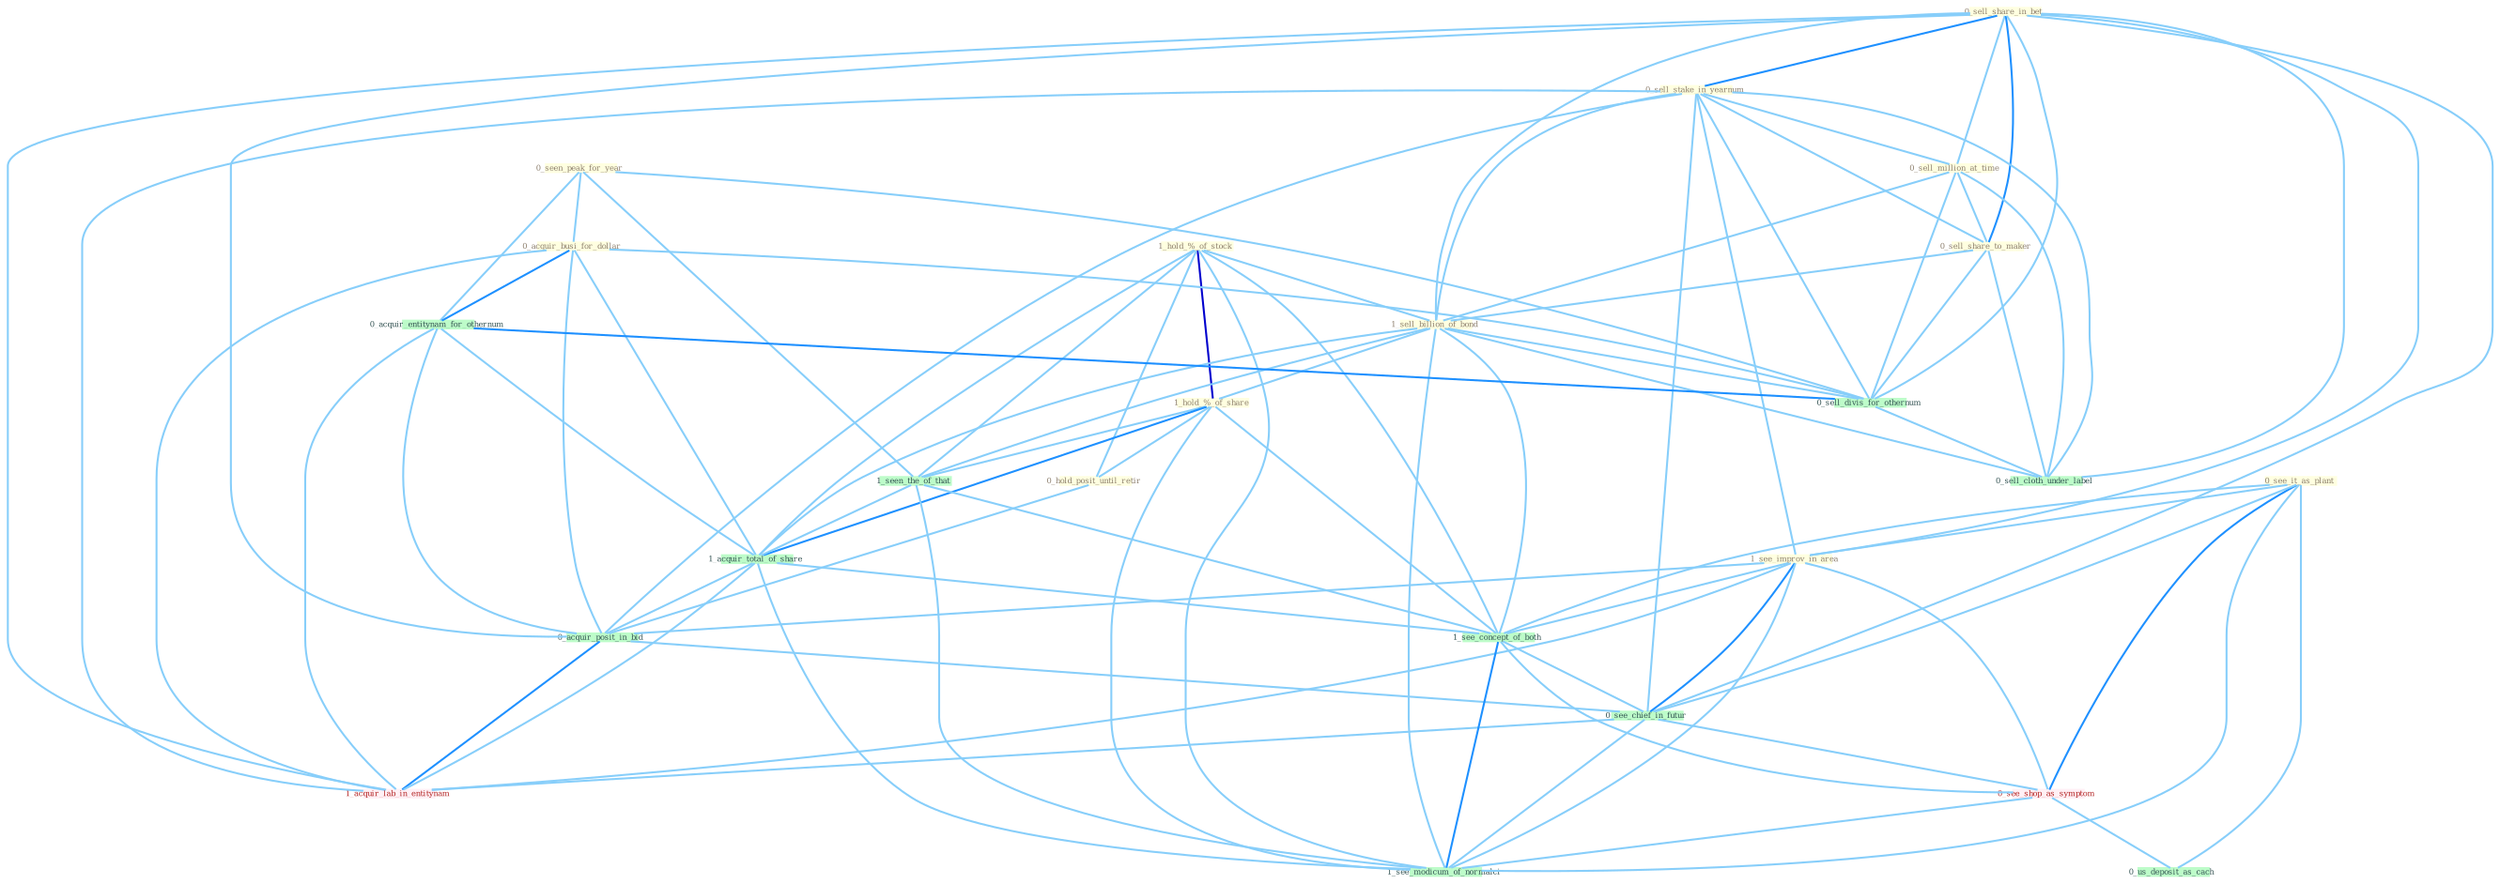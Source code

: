 Graph G{ 
    node
    [shape=polygon,style=filled,width=.5,height=.06,color="#BDFCC9",fixedsize=true,fontsize=4,
    fontcolor="#2f4f4f"];
    {node
    [color="#ffffe0", fontcolor="#8b7d6b"] "0_sell_share_in_bet " "1_hold_%_of_stock " "0_sell_stake_in_yearnum " "0_see_it_as_plant " "0_sell_million_at_time " "0_sell_share_to_maker " "1_sell_billion_of_bond " "0_seen_peak_for_year " "1_hold_%_of_share " "1_see_improv_in_area " "0_acquir_busi_for_dollar " "0_hold_posit_until_retir "}
{node [color="#fff0f5", fontcolor="#b22222"] "0_see_shop_as_symptom " "1_acquir_lab_in_entitynam "}
edge [color="#B0E2FF"];

	"0_sell_share_in_bet " -- "0_sell_stake_in_yearnum " [w="2", color="#1e90ff" , len=0.8];
	"0_sell_share_in_bet " -- "0_sell_million_at_time " [w="1", color="#87cefa" ];
	"0_sell_share_in_bet " -- "0_sell_share_to_maker " [w="2", color="#1e90ff" , len=0.8];
	"0_sell_share_in_bet " -- "1_sell_billion_of_bond " [w="1", color="#87cefa" ];
	"0_sell_share_in_bet " -- "1_see_improv_in_area " [w="1", color="#87cefa" ];
	"0_sell_share_in_bet " -- "0_sell_divis_for_othernum " [w="1", color="#87cefa" ];
	"0_sell_share_in_bet " -- "0_sell_cloth_under_label " [w="1", color="#87cefa" ];
	"0_sell_share_in_bet " -- "0_acquir_posit_in_bid " [w="1", color="#87cefa" ];
	"0_sell_share_in_bet " -- "0_see_chief_in_futur " [w="1", color="#87cefa" ];
	"0_sell_share_in_bet " -- "1_acquir_lab_in_entitynam " [w="1", color="#87cefa" ];
	"1_hold_%_of_stock " -- "1_sell_billion_of_bond " [w="1", color="#87cefa" ];
	"1_hold_%_of_stock " -- "1_hold_%_of_share " [w="3", color="#0000cd" , len=0.6];
	"1_hold_%_of_stock " -- "0_hold_posit_until_retir " [w="1", color="#87cefa" ];
	"1_hold_%_of_stock " -- "1_seen_the_of_that " [w="1", color="#87cefa" ];
	"1_hold_%_of_stock " -- "1_acquir_total_of_share " [w="1", color="#87cefa" ];
	"1_hold_%_of_stock " -- "1_see_concept_of_both " [w="1", color="#87cefa" ];
	"1_hold_%_of_stock " -- "1_see_modicum_of_normalci " [w="1", color="#87cefa" ];
	"0_sell_stake_in_yearnum " -- "0_sell_million_at_time " [w="1", color="#87cefa" ];
	"0_sell_stake_in_yearnum " -- "0_sell_share_to_maker " [w="1", color="#87cefa" ];
	"0_sell_stake_in_yearnum " -- "1_sell_billion_of_bond " [w="1", color="#87cefa" ];
	"0_sell_stake_in_yearnum " -- "1_see_improv_in_area " [w="1", color="#87cefa" ];
	"0_sell_stake_in_yearnum " -- "0_sell_divis_for_othernum " [w="1", color="#87cefa" ];
	"0_sell_stake_in_yearnum " -- "0_sell_cloth_under_label " [w="1", color="#87cefa" ];
	"0_sell_stake_in_yearnum " -- "0_acquir_posit_in_bid " [w="1", color="#87cefa" ];
	"0_sell_stake_in_yearnum " -- "0_see_chief_in_futur " [w="1", color="#87cefa" ];
	"0_sell_stake_in_yearnum " -- "1_acquir_lab_in_entitynam " [w="1", color="#87cefa" ];
	"0_see_it_as_plant " -- "1_see_improv_in_area " [w="1", color="#87cefa" ];
	"0_see_it_as_plant " -- "1_see_concept_of_both " [w="1", color="#87cefa" ];
	"0_see_it_as_plant " -- "0_see_chief_in_futur " [w="1", color="#87cefa" ];
	"0_see_it_as_plant " -- "0_see_shop_as_symptom " [w="2", color="#1e90ff" , len=0.8];
	"0_see_it_as_plant " -- "0_us_deposit_as_cach " [w="1", color="#87cefa" ];
	"0_see_it_as_plant " -- "1_see_modicum_of_normalci " [w="1", color="#87cefa" ];
	"0_sell_million_at_time " -- "0_sell_share_to_maker " [w="1", color="#87cefa" ];
	"0_sell_million_at_time " -- "1_sell_billion_of_bond " [w="1", color="#87cefa" ];
	"0_sell_million_at_time " -- "0_sell_divis_for_othernum " [w="1", color="#87cefa" ];
	"0_sell_million_at_time " -- "0_sell_cloth_under_label " [w="1", color="#87cefa" ];
	"0_sell_share_to_maker " -- "1_sell_billion_of_bond " [w="1", color="#87cefa" ];
	"0_sell_share_to_maker " -- "0_sell_divis_for_othernum " [w="1", color="#87cefa" ];
	"0_sell_share_to_maker " -- "0_sell_cloth_under_label " [w="1", color="#87cefa" ];
	"1_sell_billion_of_bond " -- "1_hold_%_of_share " [w="1", color="#87cefa" ];
	"1_sell_billion_of_bond " -- "1_seen_the_of_that " [w="1", color="#87cefa" ];
	"1_sell_billion_of_bond " -- "0_sell_divis_for_othernum " [w="1", color="#87cefa" ];
	"1_sell_billion_of_bond " -- "1_acquir_total_of_share " [w="1", color="#87cefa" ];
	"1_sell_billion_of_bond " -- "0_sell_cloth_under_label " [w="1", color="#87cefa" ];
	"1_sell_billion_of_bond " -- "1_see_concept_of_both " [w="1", color="#87cefa" ];
	"1_sell_billion_of_bond " -- "1_see_modicum_of_normalci " [w="1", color="#87cefa" ];
	"0_seen_peak_for_year " -- "0_acquir_busi_for_dollar " [w="1", color="#87cefa" ];
	"0_seen_peak_for_year " -- "0_acquir_entitynam_for_othernum " [w="1", color="#87cefa" ];
	"0_seen_peak_for_year " -- "1_seen_the_of_that " [w="1", color="#87cefa" ];
	"0_seen_peak_for_year " -- "0_sell_divis_for_othernum " [w="1", color="#87cefa" ];
	"1_hold_%_of_share " -- "0_hold_posit_until_retir " [w="1", color="#87cefa" ];
	"1_hold_%_of_share " -- "1_seen_the_of_that " [w="1", color="#87cefa" ];
	"1_hold_%_of_share " -- "1_acquir_total_of_share " [w="2", color="#1e90ff" , len=0.8];
	"1_hold_%_of_share " -- "1_see_concept_of_both " [w="1", color="#87cefa" ];
	"1_hold_%_of_share " -- "1_see_modicum_of_normalci " [w="1", color="#87cefa" ];
	"1_see_improv_in_area " -- "0_acquir_posit_in_bid " [w="1", color="#87cefa" ];
	"1_see_improv_in_area " -- "1_see_concept_of_both " [w="1", color="#87cefa" ];
	"1_see_improv_in_area " -- "0_see_chief_in_futur " [w="2", color="#1e90ff" , len=0.8];
	"1_see_improv_in_area " -- "0_see_shop_as_symptom " [w="1", color="#87cefa" ];
	"1_see_improv_in_area " -- "1_acquir_lab_in_entitynam " [w="1", color="#87cefa" ];
	"1_see_improv_in_area " -- "1_see_modicum_of_normalci " [w="1", color="#87cefa" ];
	"0_acquir_busi_for_dollar " -- "0_acquir_entitynam_for_othernum " [w="2", color="#1e90ff" , len=0.8];
	"0_acquir_busi_for_dollar " -- "0_sell_divis_for_othernum " [w="1", color="#87cefa" ];
	"0_acquir_busi_for_dollar " -- "1_acquir_total_of_share " [w="1", color="#87cefa" ];
	"0_acquir_busi_for_dollar " -- "0_acquir_posit_in_bid " [w="1", color="#87cefa" ];
	"0_acquir_busi_for_dollar " -- "1_acquir_lab_in_entitynam " [w="1", color="#87cefa" ];
	"0_hold_posit_until_retir " -- "0_acquir_posit_in_bid " [w="1", color="#87cefa" ];
	"0_acquir_entitynam_for_othernum " -- "0_sell_divis_for_othernum " [w="2", color="#1e90ff" , len=0.8];
	"0_acquir_entitynam_for_othernum " -- "1_acquir_total_of_share " [w="1", color="#87cefa" ];
	"0_acquir_entitynam_for_othernum " -- "0_acquir_posit_in_bid " [w="1", color="#87cefa" ];
	"0_acquir_entitynam_for_othernum " -- "1_acquir_lab_in_entitynam " [w="1", color="#87cefa" ];
	"1_seen_the_of_that " -- "1_acquir_total_of_share " [w="1", color="#87cefa" ];
	"1_seen_the_of_that " -- "1_see_concept_of_both " [w="1", color="#87cefa" ];
	"1_seen_the_of_that " -- "1_see_modicum_of_normalci " [w="1", color="#87cefa" ];
	"0_sell_divis_for_othernum " -- "0_sell_cloth_under_label " [w="1", color="#87cefa" ];
	"1_acquir_total_of_share " -- "0_acquir_posit_in_bid " [w="1", color="#87cefa" ];
	"1_acquir_total_of_share " -- "1_see_concept_of_both " [w="1", color="#87cefa" ];
	"1_acquir_total_of_share " -- "1_acquir_lab_in_entitynam " [w="1", color="#87cefa" ];
	"1_acquir_total_of_share " -- "1_see_modicum_of_normalci " [w="1", color="#87cefa" ];
	"0_acquir_posit_in_bid " -- "0_see_chief_in_futur " [w="1", color="#87cefa" ];
	"0_acquir_posit_in_bid " -- "1_acquir_lab_in_entitynam " [w="2", color="#1e90ff" , len=0.8];
	"1_see_concept_of_both " -- "0_see_chief_in_futur " [w="1", color="#87cefa" ];
	"1_see_concept_of_both " -- "0_see_shop_as_symptom " [w="1", color="#87cefa" ];
	"1_see_concept_of_both " -- "1_see_modicum_of_normalci " [w="2", color="#1e90ff" , len=0.8];
	"0_see_chief_in_futur " -- "0_see_shop_as_symptom " [w="1", color="#87cefa" ];
	"0_see_chief_in_futur " -- "1_acquir_lab_in_entitynam " [w="1", color="#87cefa" ];
	"0_see_chief_in_futur " -- "1_see_modicum_of_normalci " [w="1", color="#87cefa" ];
	"0_see_shop_as_symptom " -- "0_us_deposit_as_cach " [w="1", color="#87cefa" ];
	"0_see_shop_as_symptom " -- "1_see_modicum_of_normalci " [w="1", color="#87cefa" ];
}
